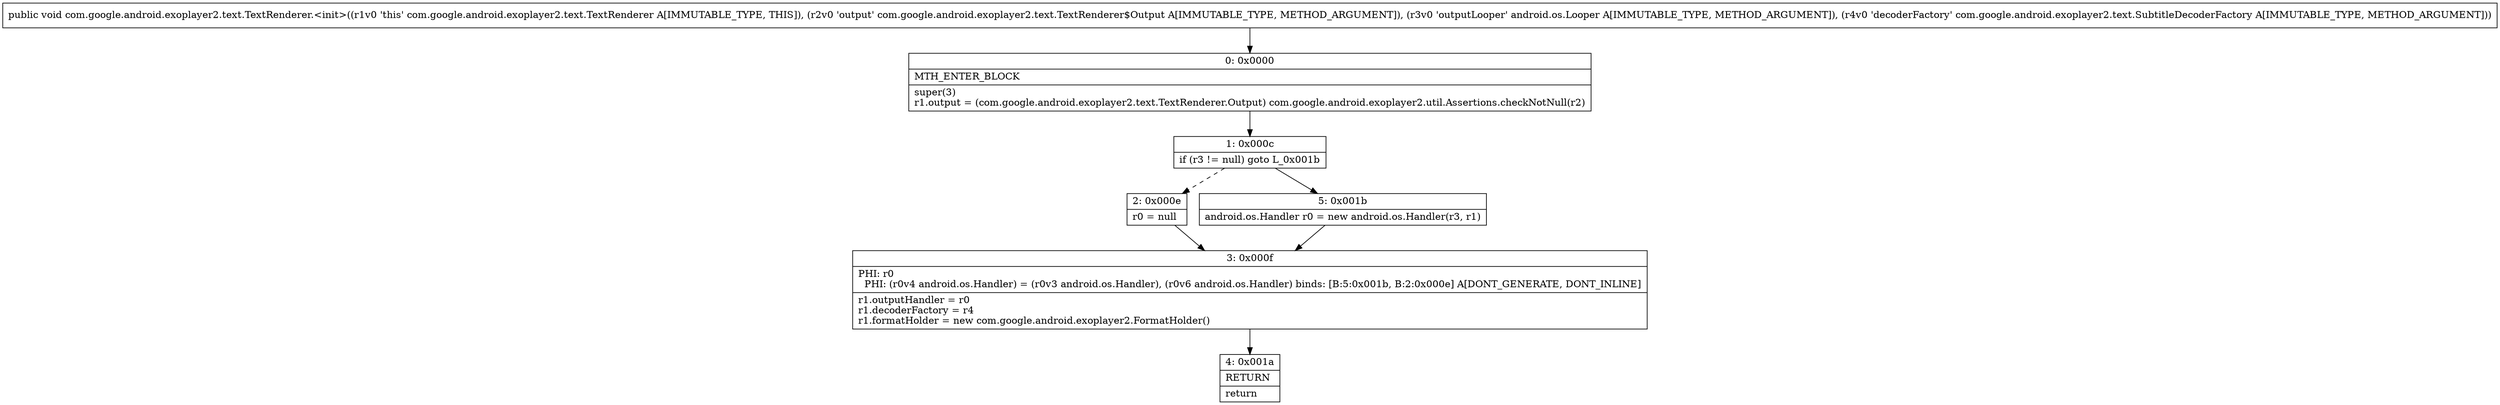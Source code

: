 digraph "CFG forcom.google.android.exoplayer2.text.TextRenderer.\<init\>(Lcom\/google\/android\/exoplayer2\/text\/TextRenderer$Output;Landroid\/os\/Looper;Lcom\/google\/android\/exoplayer2\/text\/SubtitleDecoderFactory;)V" {
Node_0 [shape=record,label="{0\:\ 0x0000|MTH_ENTER_BLOCK\l|super(3)\lr1.output = (com.google.android.exoplayer2.text.TextRenderer.Output) com.google.android.exoplayer2.util.Assertions.checkNotNull(r2)\l}"];
Node_1 [shape=record,label="{1\:\ 0x000c|if (r3 != null) goto L_0x001b\l}"];
Node_2 [shape=record,label="{2\:\ 0x000e|r0 = null\l}"];
Node_3 [shape=record,label="{3\:\ 0x000f|PHI: r0 \l  PHI: (r0v4 android.os.Handler) = (r0v3 android.os.Handler), (r0v6 android.os.Handler) binds: [B:5:0x001b, B:2:0x000e] A[DONT_GENERATE, DONT_INLINE]\l|r1.outputHandler = r0\lr1.decoderFactory = r4\lr1.formatHolder = new com.google.android.exoplayer2.FormatHolder()\l}"];
Node_4 [shape=record,label="{4\:\ 0x001a|RETURN\l|return\l}"];
Node_5 [shape=record,label="{5\:\ 0x001b|android.os.Handler r0 = new android.os.Handler(r3, r1)\l}"];
MethodNode[shape=record,label="{public void com.google.android.exoplayer2.text.TextRenderer.\<init\>((r1v0 'this' com.google.android.exoplayer2.text.TextRenderer A[IMMUTABLE_TYPE, THIS]), (r2v0 'output' com.google.android.exoplayer2.text.TextRenderer$Output A[IMMUTABLE_TYPE, METHOD_ARGUMENT]), (r3v0 'outputLooper' android.os.Looper A[IMMUTABLE_TYPE, METHOD_ARGUMENT]), (r4v0 'decoderFactory' com.google.android.exoplayer2.text.SubtitleDecoderFactory A[IMMUTABLE_TYPE, METHOD_ARGUMENT])) }"];
MethodNode -> Node_0;
Node_0 -> Node_1;
Node_1 -> Node_2[style=dashed];
Node_1 -> Node_5;
Node_2 -> Node_3;
Node_3 -> Node_4;
Node_5 -> Node_3;
}

